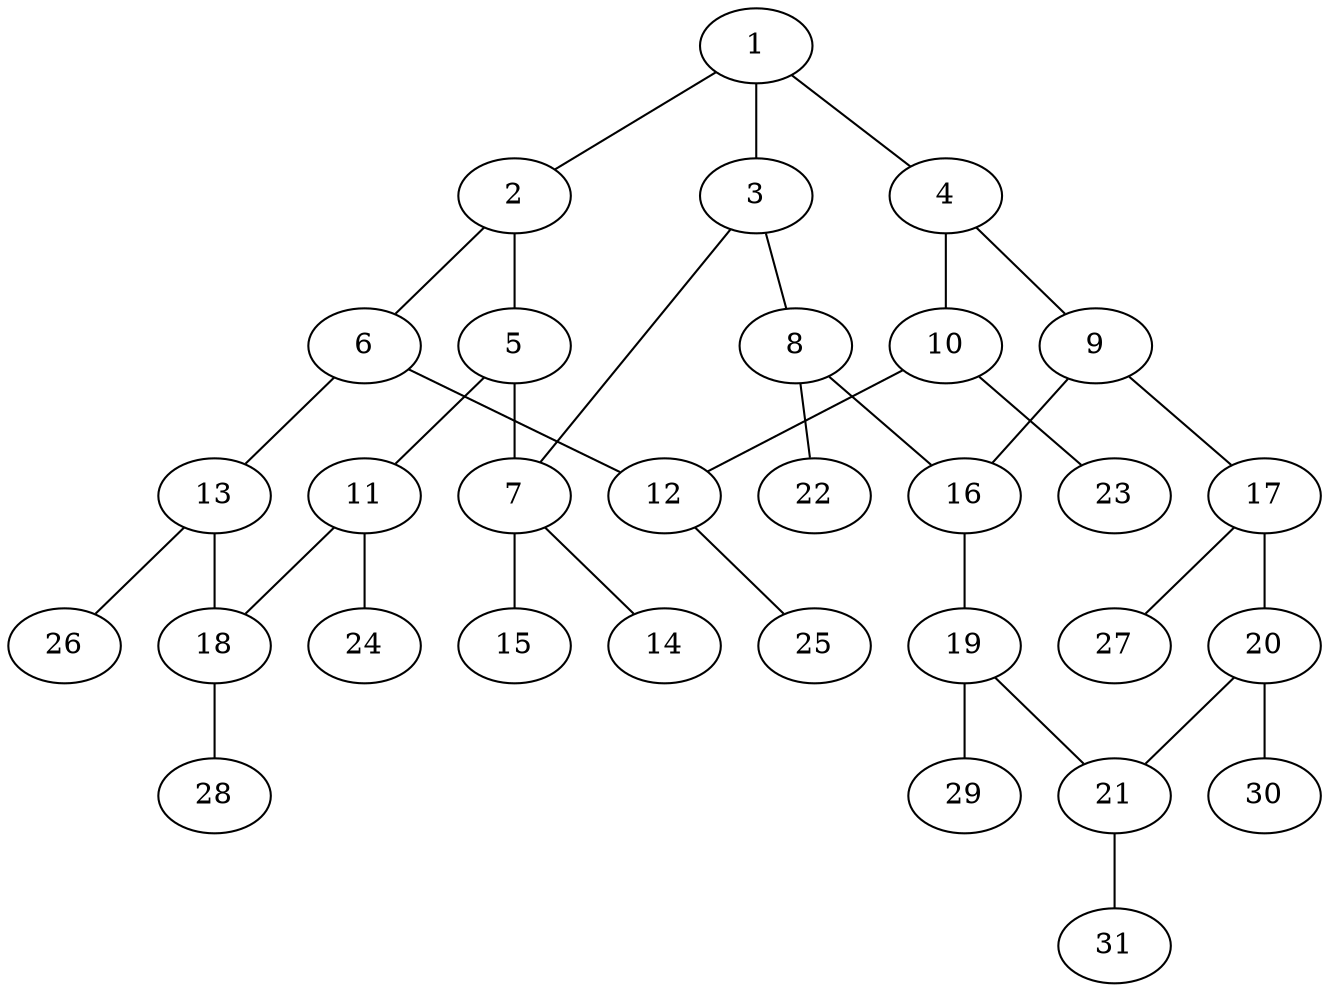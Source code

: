 graph molecule_2717 {
	1	 [chem=C];
	2	 [chem=C];
	1 -- 2	 [valence=1];
	3	 [chem=C];
	1 -- 3	 [valence=1];
	4	 [chem=C];
	1 -- 4	 [valence=2];
	5	 [chem=C];
	2 -- 5	 [valence=1];
	6	 [chem=C];
	2 -- 6	 [valence=2];
	7	 [chem=S];
	3 -- 7	 [valence=1];
	8	 [chem=C];
	3 -- 8	 [valence=2];
	9	 [chem=C];
	4 -- 9	 [valence=1];
	10	 [chem=C];
	4 -- 10	 [valence=1];
	5 -- 7	 [valence=1];
	11	 [chem=C];
	5 -- 11	 [valence=2];
	12	 [chem=C];
	6 -- 12	 [valence=1];
	13	 [chem=C];
	6 -- 13	 [valence=1];
	14	 [chem=O];
	7 -- 14	 [valence=2];
	15	 [chem=O];
	7 -- 15	 [valence=2];
	16	 [chem=C];
	8 -- 16	 [valence=1];
	22	 [chem=H];
	8 -- 22	 [valence=1];
	9 -- 16	 [valence=2];
	17	 [chem=C];
	9 -- 17	 [valence=1];
	10 -- 12	 [valence=2];
	23	 [chem=H];
	10 -- 23	 [valence=1];
	18	 [chem=C];
	11 -- 18	 [valence=1];
	24	 [chem=H];
	11 -- 24	 [valence=1];
	25	 [chem=H];
	12 -- 25	 [valence=1];
	13 -- 18	 [valence=2];
	26	 [chem=H];
	13 -- 26	 [valence=1];
	19	 [chem=C];
	16 -- 19	 [valence=1];
	20	 [chem=C];
	17 -- 20	 [valence=2];
	27	 [chem=H];
	17 -- 27	 [valence=1];
	28	 [chem=H];
	18 -- 28	 [valence=1];
	21	 [chem=C];
	19 -- 21	 [valence=2];
	29	 [chem=H];
	19 -- 29	 [valence=1];
	20 -- 21	 [valence=1];
	30	 [chem=H];
	20 -- 30	 [valence=1];
	31	 [chem=H];
	21 -- 31	 [valence=1];
}
